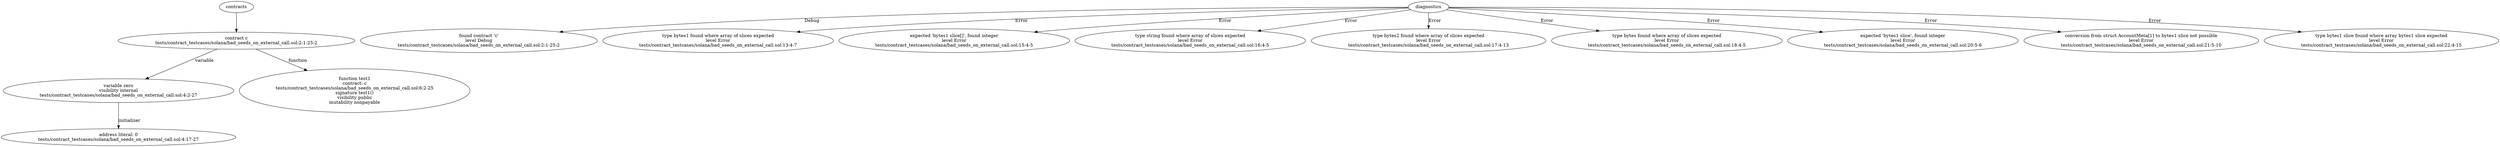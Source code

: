 strict digraph "tests/contract_testcases/solana/bad_seeds_on_external_call.sol" {
	contract [label="contract c\ntests/contract_testcases/solana/bad_seeds_on_external_call.sol:2:1-25:2"]
	var [label="variable zero\nvisibility internal\ntests/contract_testcases/solana/bad_seeds_on_external_call.sol:4:2-27"]
	number_literal [label="address literal: 0\ntests/contract_testcases/solana/bad_seeds_on_external_call.sol:4:17-27"]
	test1 [label="function test1\ncontract: c\ntests/contract_testcases/solana/bad_seeds_on_external_call.sol:6:2-25\nsignature test1()\nvisibility public\nmutability nonpayable"]
	diagnostic [label="found contract 'c'\nlevel Debug\ntests/contract_testcases/solana/bad_seeds_on_external_call.sol:2:1-25:2"]
	diagnostic_7 [label="type bytes1 found where array of slices expected\nlevel Error\ntests/contract_testcases/solana/bad_seeds_on_external_call.sol:13:4-7"]
	diagnostic_8 [label="expected 'bytes1 slice[]', found integer\nlevel Error\ntests/contract_testcases/solana/bad_seeds_on_external_call.sol:15:4-5"]
	diagnostic_9 [label="type string found where array of slices expected\nlevel Error\ntests/contract_testcases/solana/bad_seeds_on_external_call.sol:16:4-5"]
	diagnostic_10 [label="type bytes2 found where array of slices expected\nlevel Error\ntests/contract_testcases/solana/bad_seeds_on_external_call.sol:17:4-13"]
	diagnostic_11 [label="type bytes found where array of slices expected\nlevel Error\ntests/contract_testcases/solana/bad_seeds_on_external_call.sol:18:4-5"]
	diagnostic_12 [label="expected 'bytes1 slice', found integer\nlevel Error\ntests/contract_testcases/solana/bad_seeds_on_external_call.sol:20:5-6"]
	diagnostic_13 [label="conversion from struct AccountMeta[1] to bytes1 slice not possible\nlevel Error\ntests/contract_testcases/solana/bad_seeds_on_external_call.sol:21:5-10"]
	diagnostic_14 [label="type bytes1 slice found where array bytes1 slice expected\nlevel Error\ntests/contract_testcases/solana/bad_seeds_on_external_call.sol:22:4-15"]
	contracts -> contract
	contract -> var [label="variable"]
	var -> number_literal [label="initializer"]
	contract -> test1 [label="function"]
	diagnostics -> diagnostic [label="Debug"]
	diagnostics -> diagnostic_7 [label="Error"]
	diagnostics -> diagnostic_8 [label="Error"]
	diagnostics -> diagnostic_9 [label="Error"]
	diagnostics -> diagnostic_10 [label="Error"]
	diagnostics -> diagnostic_11 [label="Error"]
	diagnostics -> diagnostic_12 [label="Error"]
	diagnostics -> diagnostic_13 [label="Error"]
	diagnostics -> diagnostic_14 [label="Error"]
}
